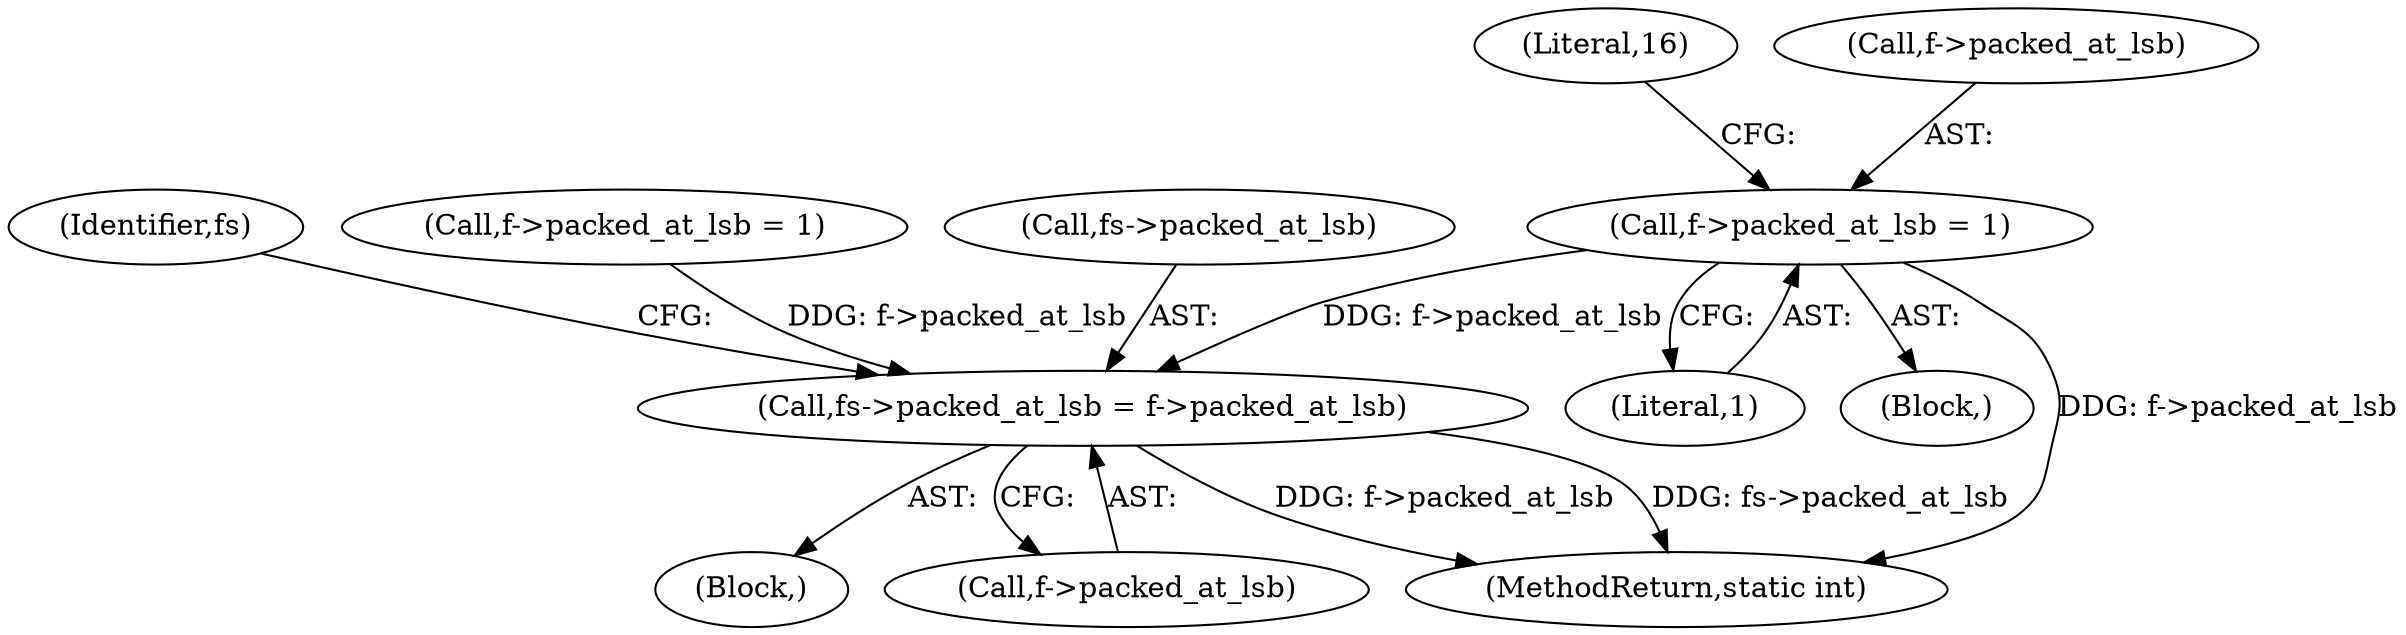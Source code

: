 digraph "0_FFmpeg_547d690d676064069d44703a1917e0dab7e33445@pointer" {
"1000473" [label="(Call,f->packed_at_lsb = 1)"];
"1000938" [label="(Call,fs->packed_at_lsb = f->packed_at_lsb)"];
"1000938" [label="(Call,fs->packed_at_lsb = f->packed_at_lsb)"];
"1000472" [label="(Block,)"];
"1000481" [label="(Literal,16)"];
"1000947" [label="(Identifier,fs)"];
"1001241" [label="(MethodReturn,static int)"];
"1000922" [label="(Block,)"];
"1000942" [label="(Call,f->packed_at_lsb)"];
"1000477" [label="(Literal,1)"];
"1000536" [label="(Call,f->packed_at_lsb = 1)"];
"1000473" [label="(Call,f->packed_at_lsb = 1)"];
"1000939" [label="(Call,fs->packed_at_lsb)"];
"1000474" [label="(Call,f->packed_at_lsb)"];
"1000473" -> "1000472"  [label="AST: "];
"1000473" -> "1000477"  [label="CFG: "];
"1000474" -> "1000473"  [label="AST: "];
"1000477" -> "1000473"  [label="AST: "];
"1000481" -> "1000473"  [label="CFG: "];
"1000473" -> "1001241"  [label="DDG: f->packed_at_lsb"];
"1000473" -> "1000938"  [label="DDG: f->packed_at_lsb"];
"1000938" -> "1000922"  [label="AST: "];
"1000938" -> "1000942"  [label="CFG: "];
"1000939" -> "1000938"  [label="AST: "];
"1000942" -> "1000938"  [label="AST: "];
"1000947" -> "1000938"  [label="CFG: "];
"1000938" -> "1001241"  [label="DDG: fs->packed_at_lsb"];
"1000938" -> "1001241"  [label="DDG: f->packed_at_lsb"];
"1000536" -> "1000938"  [label="DDG: f->packed_at_lsb"];
}
